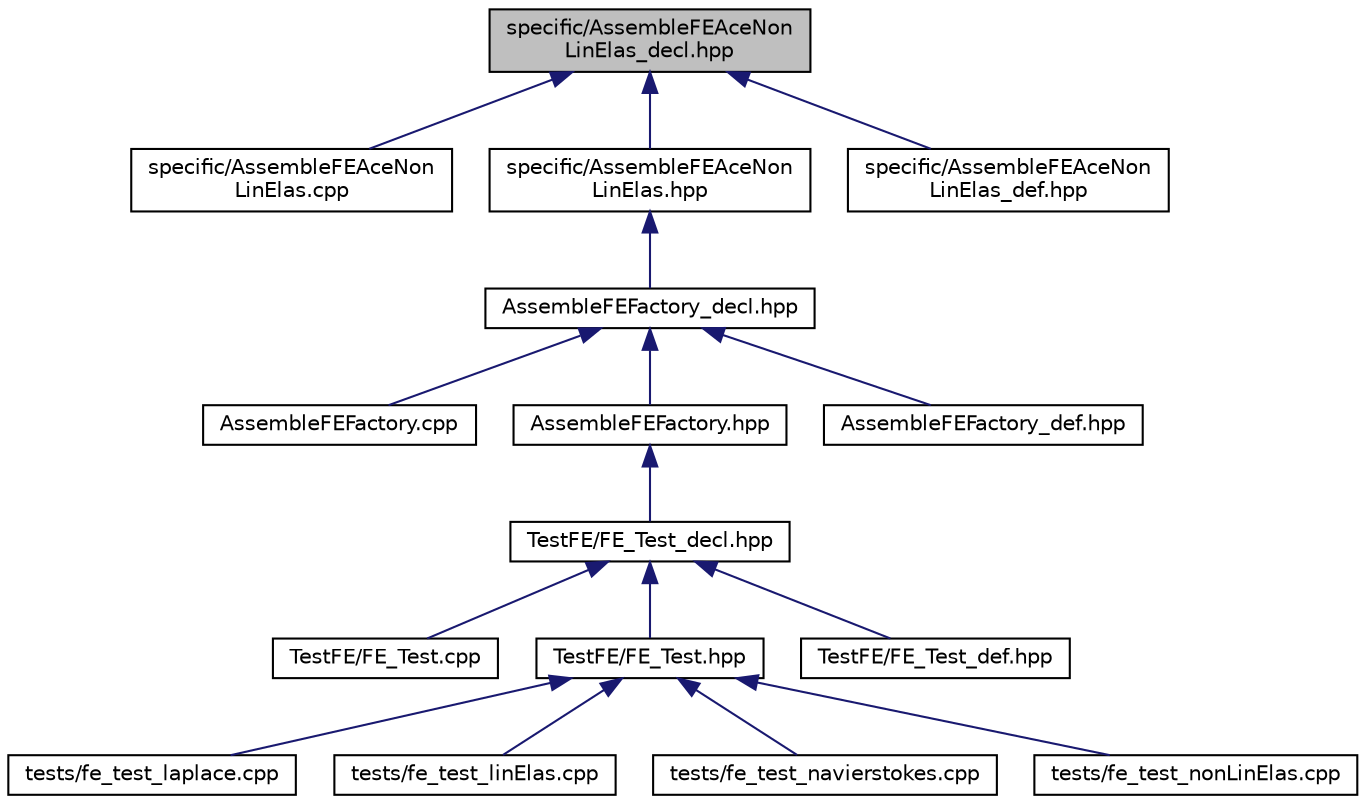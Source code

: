 digraph "specific/AssembleFEAceNonLinElas_decl.hpp"
{
 // LATEX_PDF_SIZE
  edge [fontname="Helvetica",fontsize="10",labelfontname="Helvetica",labelfontsize="10"];
  node [fontname="Helvetica",fontsize="10",shape=record];
  Node1 [label="specific/AssembleFEAceNon\lLinElas_decl.hpp",height=0.2,width=0.4,color="black", fillcolor="grey75", style="filled", fontcolor="black",tooltip=" "];
  Node1 -> Node2 [dir="back",color="midnightblue",fontsize="10",style="solid"];
  Node2 [label="specific/AssembleFEAceNon\lLinElas.cpp",height=0.2,width=0.4,color="black", fillcolor="white", style="filled",URL="$AssembleFEAceNonLinElas_8cpp.html",tooltip=" "];
  Node1 -> Node3 [dir="back",color="midnightblue",fontsize="10",style="solid"];
  Node3 [label="specific/AssembleFEAceNon\lLinElas.hpp",height=0.2,width=0.4,color="black", fillcolor="white", style="filled",URL="$AssembleFEAceNonLinElas_8hpp.html",tooltip=" "];
  Node3 -> Node4 [dir="back",color="midnightblue",fontsize="10",style="solid"];
  Node4 [label="AssembleFEFactory_decl.hpp",height=0.2,width=0.4,color="black", fillcolor="white", style="filled",URL="$AssembleFEFactory__decl_8hpp.html",tooltip=" "];
  Node4 -> Node5 [dir="back",color="midnightblue",fontsize="10",style="solid"];
  Node5 [label="AssembleFEFactory.cpp",height=0.2,width=0.4,color="black", fillcolor="white", style="filled",URL="$AssembleFEFactory_8cpp.html",tooltip=" "];
  Node4 -> Node6 [dir="back",color="midnightblue",fontsize="10",style="solid"];
  Node6 [label="AssembleFEFactory.hpp",height=0.2,width=0.4,color="black", fillcolor="white", style="filled",URL="$AssembleFEFactory_8hpp.html",tooltip=" "];
  Node6 -> Node7 [dir="back",color="midnightblue",fontsize="10",style="solid"];
  Node7 [label="TestFE/FE_Test_decl.hpp",height=0.2,width=0.4,color="black", fillcolor="white", style="filled",URL="$FE__Test__decl_8hpp.html",tooltip=" "];
  Node7 -> Node8 [dir="back",color="midnightblue",fontsize="10",style="solid"];
  Node8 [label="TestFE/FE_Test.cpp",height=0.2,width=0.4,color="black", fillcolor="white", style="filled",URL="$FE__Test_8cpp.html",tooltip=" "];
  Node7 -> Node9 [dir="back",color="midnightblue",fontsize="10",style="solid"];
  Node9 [label="TestFE/FE_Test.hpp",height=0.2,width=0.4,color="black", fillcolor="white", style="filled",URL="$FE__Test_8hpp.html",tooltip=" "];
  Node9 -> Node10 [dir="back",color="midnightblue",fontsize="10",style="solid"];
  Node10 [label="tests/fe_test_laplace.cpp",height=0.2,width=0.4,color="black", fillcolor="white", style="filled",URL="$fe__test__laplace_8cpp.html",tooltip=" "];
  Node9 -> Node11 [dir="back",color="midnightblue",fontsize="10",style="solid"];
  Node11 [label="tests/fe_test_linElas.cpp",height=0.2,width=0.4,color="black", fillcolor="white", style="filled",URL="$fe__test__linElas_8cpp.html",tooltip=" "];
  Node9 -> Node12 [dir="back",color="midnightblue",fontsize="10",style="solid"];
  Node12 [label="tests/fe_test_navierstokes.cpp",height=0.2,width=0.4,color="black", fillcolor="white", style="filled",URL="$fe__test__navierstokes_8cpp.html",tooltip=" "];
  Node9 -> Node13 [dir="back",color="midnightblue",fontsize="10",style="solid"];
  Node13 [label="tests/fe_test_nonLinElas.cpp",height=0.2,width=0.4,color="black", fillcolor="white", style="filled",URL="$fe__test__nonLinElas_8cpp.html",tooltip=" "];
  Node7 -> Node14 [dir="back",color="midnightblue",fontsize="10",style="solid"];
  Node14 [label="TestFE/FE_Test_def.hpp",height=0.2,width=0.4,color="black", fillcolor="white", style="filled",URL="$FE__Test__def_8hpp.html",tooltip=" "];
  Node4 -> Node15 [dir="back",color="midnightblue",fontsize="10",style="solid"];
  Node15 [label="AssembleFEFactory_def.hpp",height=0.2,width=0.4,color="black", fillcolor="white", style="filled",URL="$AssembleFEFactory__def_8hpp.html",tooltip=" "];
  Node1 -> Node16 [dir="back",color="midnightblue",fontsize="10",style="solid"];
  Node16 [label="specific/AssembleFEAceNon\lLinElas_def.hpp",height=0.2,width=0.4,color="black", fillcolor="white", style="filled",URL="$AssembleFEAceNonLinElas__def_8hpp.html",tooltip=" "];
}
